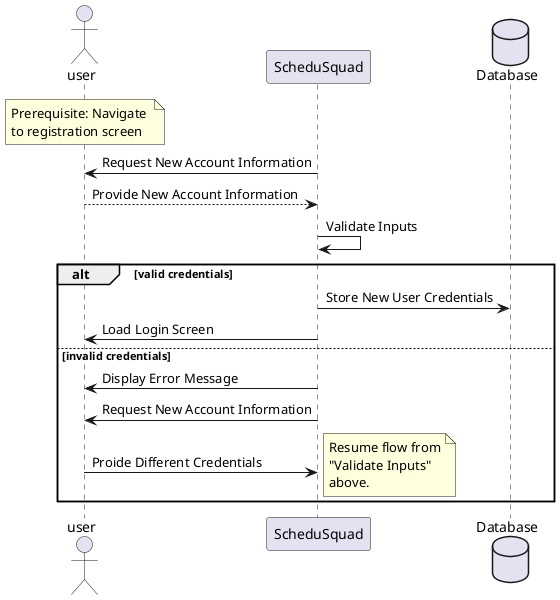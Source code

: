 @startuml Registration
actor user
participant ScheduSquad as app
database Database as db

note over user
Prerequisite: Navigate 
to registration screen
end note

app -> user : Request New Account Information
user --> app : Provide New Account Information
app -> app : Validate Inputs

alt valid credentials
    app -> db : Store New User Credentials
    app -> user : Load Login Screen
else invalid credentials
    app -> user : Display Error Message
    app -> user : Request New Account Information
    user -> app : Proide Different Credentials
    note right
    Resume flow from
    "Validate Inputs"
    above.
    end note
end
@enduml